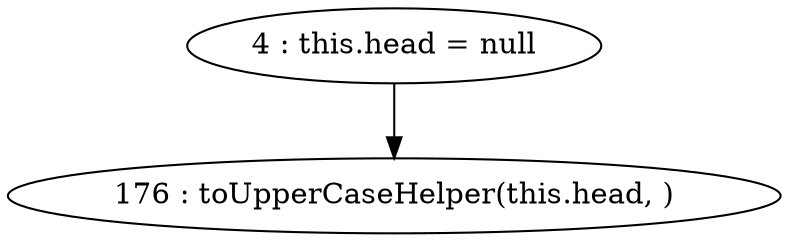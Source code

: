 digraph G {
"4 : this.head = null"
"4 : this.head = null" -> "176 : toUpperCaseHelper(this.head, )"
"176 : toUpperCaseHelper(this.head, )"
}